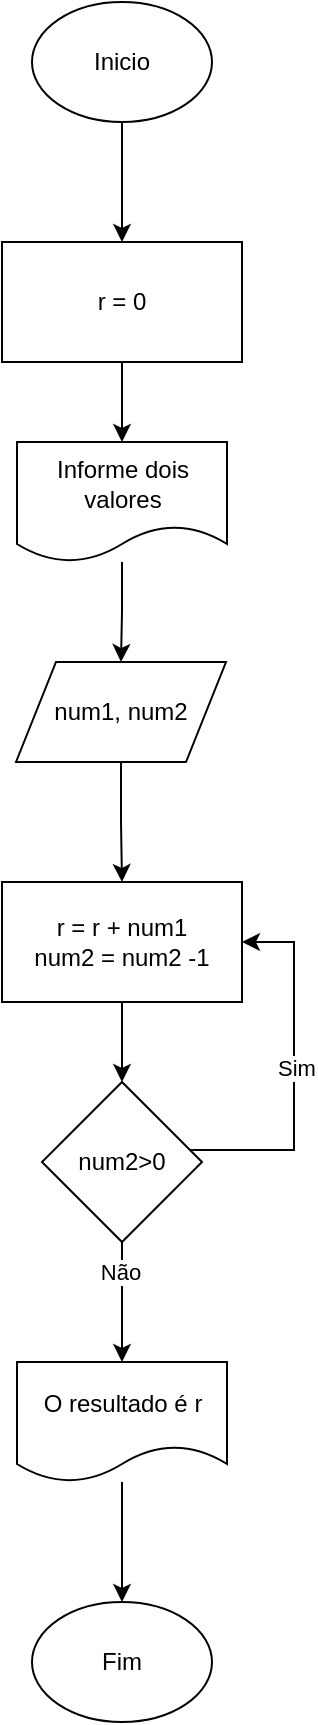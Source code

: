 <mxfile version="21.6.8" type="github">
  <diagram name="Página-1" id="qsprEDrnKjSDkDAt6ycz">
    <mxGraphModel dx="987" dy="571" grid="1" gridSize="10" guides="1" tooltips="1" connect="1" arrows="1" fold="1" page="1" pageScale="1" pageWidth="827" pageHeight="1169" math="0" shadow="0">
      <root>
        <mxCell id="0" />
        <mxCell id="1" parent="0" />
        <mxCell id="GsYoWIYc0X2GXS2TcRz5-17" value="" style="edgeStyle=orthogonalEdgeStyle;rounded=0;orthogonalLoop=1;jettySize=auto;html=1;" edge="1" parent="1" source="zYkmVKhotaVS6C0Z0ZAc-1" target="GsYoWIYc0X2GXS2TcRz5-6">
          <mxGeometry relative="1" as="geometry" />
        </mxCell>
        <mxCell id="zYkmVKhotaVS6C0Z0ZAc-1" value="Inicio" style="ellipse;whiteSpace=wrap;html=1;" parent="1" vertex="1">
          <mxGeometry x="369" y="30" width="90" height="60" as="geometry" />
        </mxCell>
        <mxCell id="zYkmVKhotaVS6C0Z0ZAc-8" value="" style="edgeStyle=orthogonalEdgeStyle;rounded=0;orthogonalLoop=1;jettySize=auto;html=1;entryX=0.5;entryY=0;entryDx=0;entryDy=0;" parent="1" source="zYkmVKhotaVS6C0Z0ZAc-2" target="GsYoWIYc0X2GXS2TcRz5-5" edge="1">
          <mxGeometry relative="1" as="geometry">
            <mxPoint x="403" y="470" as="targetPoint" />
          </mxGeometry>
        </mxCell>
        <mxCell id="zYkmVKhotaVS6C0Z0ZAc-2" value="num1, num2" style="shape=parallelogram;perimeter=parallelogramPerimeter;whiteSpace=wrap;html=1;fixedSize=1;" parent="1" vertex="1">
          <mxGeometry x="361" y="360" width="105" height="50" as="geometry" />
        </mxCell>
        <mxCell id="GsYoWIYc0X2GXS2TcRz5-3" value="" style="edgeStyle=orthogonalEdgeStyle;rounded=0;orthogonalLoop=1;jettySize=auto;html=1;" edge="1" parent="1" source="GsYoWIYc0X2GXS2TcRz5-1" target="zYkmVKhotaVS6C0Z0ZAc-2">
          <mxGeometry relative="1" as="geometry" />
        </mxCell>
        <mxCell id="GsYoWIYc0X2GXS2TcRz5-1" value="Informe dois valores" style="shape=document;whiteSpace=wrap;html=1;boundedLbl=1;" vertex="1" parent="1">
          <mxGeometry x="361.5" y="250" width="105" height="60" as="geometry" />
        </mxCell>
        <mxCell id="GsYoWIYc0X2GXS2TcRz5-9" style="edgeStyle=orthogonalEdgeStyle;rounded=0;orthogonalLoop=1;jettySize=auto;html=1;entryX=1;entryY=0.5;entryDx=0;entryDy=0;" edge="1" parent="1" source="GsYoWIYc0X2GXS2TcRz5-4" target="GsYoWIYc0X2GXS2TcRz5-5">
          <mxGeometry relative="1" as="geometry">
            <Array as="points">
              <mxPoint x="500" y="604" />
              <mxPoint x="500" y="500" />
            </Array>
          </mxGeometry>
        </mxCell>
        <mxCell id="GsYoWIYc0X2GXS2TcRz5-10" value="Sim" style="edgeLabel;html=1;align=center;verticalAlign=middle;resizable=0;points=[];" vertex="1" connectable="0" parent="GsYoWIYc0X2GXS2TcRz5-9">
          <mxGeometry x="0.022" y="-1" relative="1" as="geometry">
            <mxPoint as="offset" />
          </mxGeometry>
        </mxCell>
        <mxCell id="GsYoWIYc0X2GXS2TcRz5-12" value="" style="edgeStyle=orthogonalEdgeStyle;rounded=0;orthogonalLoop=1;jettySize=auto;html=1;" edge="1" parent="1" source="GsYoWIYc0X2GXS2TcRz5-4" target="GsYoWIYc0X2GXS2TcRz5-11">
          <mxGeometry relative="1" as="geometry" />
        </mxCell>
        <mxCell id="GsYoWIYc0X2GXS2TcRz5-16" value="Não" style="edgeLabel;html=1;align=center;verticalAlign=middle;resizable=0;points=[];" vertex="1" connectable="0" parent="GsYoWIYc0X2GXS2TcRz5-12">
          <mxGeometry x="-0.514" y="-2" relative="1" as="geometry">
            <mxPoint x="1" as="offset" />
          </mxGeometry>
        </mxCell>
        <mxCell id="GsYoWIYc0X2GXS2TcRz5-4" value="num2&amp;gt;0" style="rhombus;whiteSpace=wrap;html=1;" vertex="1" parent="1">
          <mxGeometry x="374" y="570" width="80" height="80" as="geometry" />
        </mxCell>
        <mxCell id="GsYoWIYc0X2GXS2TcRz5-8" value="" style="edgeStyle=orthogonalEdgeStyle;rounded=0;orthogonalLoop=1;jettySize=auto;html=1;" edge="1" parent="1" source="GsYoWIYc0X2GXS2TcRz5-5" target="GsYoWIYc0X2GXS2TcRz5-4">
          <mxGeometry relative="1" as="geometry" />
        </mxCell>
        <mxCell id="GsYoWIYc0X2GXS2TcRz5-5" value="r = r + num1&lt;br&gt;num2 = num2 -1" style="rounded=0;whiteSpace=wrap;html=1;" vertex="1" parent="1">
          <mxGeometry x="354" y="470" width="120" height="60" as="geometry" />
        </mxCell>
        <mxCell id="GsYoWIYc0X2GXS2TcRz5-18" value="" style="edgeStyle=orthogonalEdgeStyle;rounded=0;orthogonalLoop=1;jettySize=auto;html=1;" edge="1" parent="1" source="GsYoWIYc0X2GXS2TcRz5-6" target="GsYoWIYc0X2GXS2TcRz5-1">
          <mxGeometry relative="1" as="geometry" />
        </mxCell>
        <mxCell id="GsYoWIYc0X2GXS2TcRz5-6" value="r = 0" style="rounded=0;whiteSpace=wrap;html=1;" vertex="1" parent="1">
          <mxGeometry x="354" y="150" width="120" height="60" as="geometry" />
        </mxCell>
        <mxCell id="GsYoWIYc0X2GXS2TcRz5-15" value="" style="edgeStyle=orthogonalEdgeStyle;rounded=0;orthogonalLoop=1;jettySize=auto;html=1;" edge="1" parent="1" source="GsYoWIYc0X2GXS2TcRz5-11" target="GsYoWIYc0X2GXS2TcRz5-14">
          <mxGeometry relative="1" as="geometry" />
        </mxCell>
        <mxCell id="GsYoWIYc0X2GXS2TcRz5-11" value="O resultado é r" style="shape=document;whiteSpace=wrap;html=1;boundedLbl=1;" vertex="1" parent="1">
          <mxGeometry x="361.5" y="710" width="105" height="60" as="geometry" />
        </mxCell>
        <mxCell id="GsYoWIYc0X2GXS2TcRz5-14" value="Fim" style="ellipse;whiteSpace=wrap;html=1;" vertex="1" parent="1">
          <mxGeometry x="369" y="830" width="90" height="60" as="geometry" />
        </mxCell>
      </root>
    </mxGraphModel>
  </diagram>
</mxfile>
